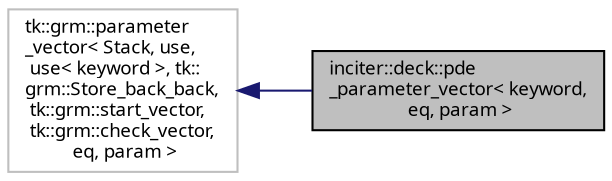 digraph "inciter::deck::pde_parameter_vector&lt; keyword, eq, param &gt;"
{
 // INTERACTIVE_SVG=YES
  bgcolor="transparent";
  edge [fontname="sans-serif",fontsize="9",labelfontname="sans-serif",labelfontsize="9"];
  node [fontname="sans-serif",fontsize="9",shape=record];
  rankdir="LR";
  Node1 [label="inciter::deck::pde\l_parameter_vector\< keyword,\l eq, param \>",height=0.2,width=0.4,color="black", fillcolor="grey75", style="filled", fontcolor="black"];
  Node2 -> Node1 [dir="back",color="midnightblue",fontsize="9",style="solid",fontname="sans-serif"];
  Node2 [label="tk::grm::parameter\l_vector\< Stack, use,\l use\< keyword \>, tk::\lgrm::Store_back_back,\l tk::grm::start_vector,\l tk::grm::check_vector,\l eq, param \>",height=0.2,width=0.4,color="grey75"];
}
